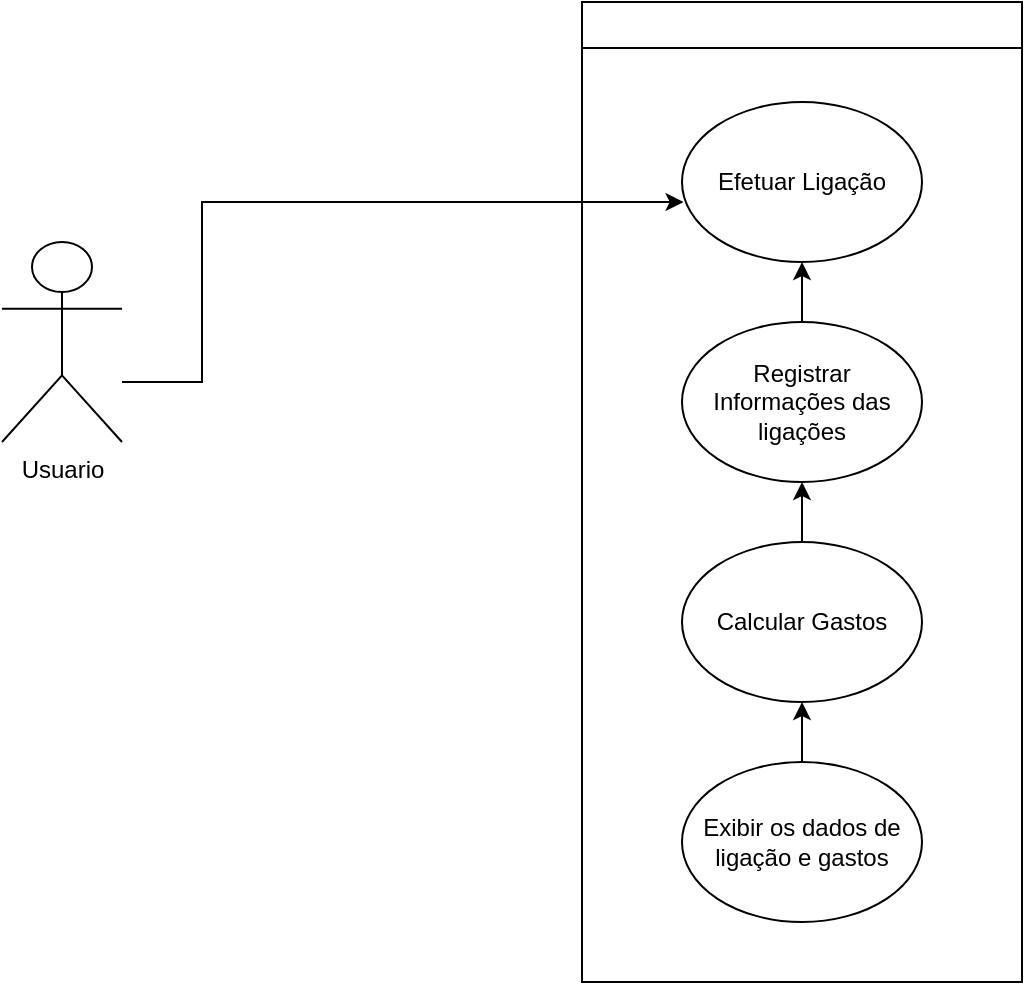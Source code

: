 <mxfile version="21.1.7" type="github">
  <diagram name="Página-1" id="mgOXi0PomvXZj4czdlPN">
    <mxGraphModel dx="978" dy="538" grid="1" gridSize="10" guides="1" tooltips="1" connect="1" arrows="1" fold="1" page="1" pageScale="1" pageWidth="827" pageHeight="1169" math="0" shadow="0">
      <root>
        <mxCell id="0" />
        <mxCell id="1" parent="0" />
        <mxCell id="OXu6-j5TUUTx97Snw8L3-13" value="" style="edgeStyle=orthogonalEdgeStyle;rounded=0;orthogonalLoop=1;jettySize=auto;html=1;entryX=0.007;entryY=0.636;entryDx=0;entryDy=0;entryPerimeter=0;" edge="1" parent="1" source="OXu6-j5TUUTx97Snw8L3-1" target="OXu6-j5TUUTx97Snw8L3-12">
          <mxGeometry relative="1" as="geometry">
            <Array as="points">
              <mxPoint x="190" y="200" />
              <mxPoint x="190" y="110" />
              <mxPoint x="431" y="110" />
            </Array>
          </mxGeometry>
        </mxCell>
        <mxCell id="OXu6-j5TUUTx97Snw8L3-1" value="Usuario" style="shape=umlActor;verticalLabelPosition=bottom;verticalAlign=top;html=1;outlineConnect=0;" vertex="1" parent="1">
          <mxGeometry x="90" y="130" width="60" height="100" as="geometry" />
        </mxCell>
        <mxCell id="OXu6-j5TUUTx97Snw8L3-3" value="" style="swimlane;whiteSpace=wrap;html=1;" vertex="1" parent="1">
          <mxGeometry x="380" y="10" width="220" height="490" as="geometry" />
        </mxCell>
        <mxCell id="OXu6-j5TUUTx97Snw8L3-11" value="" style="edgeStyle=orthogonalEdgeStyle;rounded=0;orthogonalLoop=1;jettySize=auto;html=1;" edge="1" parent="OXu6-j5TUUTx97Snw8L3-3" source="OXu6-j5TUUTx97Snw8L3-5" target="OXu6-j5TUUTx97Snw8L3-12">
          <mxGeometry relative="1" as="geometry">
            <mxPoint x="110" y="130" as="targetPoint" />
          </mxGeometry>
        </mxCell>
        <mxCell id="OXu6-j5TUUTx97Snw8L3-5" value="Registrar Informações das ligações" style="ellipse;whiteSpace=wrap;html=1;" vertex="1" parent="OXu6-j5TUUTx97Snw8L3-3">
          <mxGeometry x="50" y="160" width="120" height="80" as="geometry" />
        </mxCell>
        <mxCell id="OXu6-j5TUUTx97Snw8L3-10" value="" style="edgeStyle=orthogonalEdgeStyle;rounded=0;orthogonalLoop=1;jettySize=auto;html=1;" edge="1" parent="OXu6-j5TUUTx97Snw8L3-3" source="OXu6-j5TUUTx97Snw8L3-6" target="OXu6-j5TUUTx97Snw8L3-5">
          <mxGeometry relative="1" as="geometry" />
        </mxCell>
        <mxCell id="OXu6-j5TUUTx97Snw8L3-6" value="Calcular Gastos" style="ellipse;whiteSpace=wrap;html=1;" vertex="1" parent="OXu6-j5TUUTx97Snw8L3-3">
          <mxGeometry x="50" y="270" width="120" height="80" as="geometry" />
        </mxCell>
        <mxCell id="OXu6-j5TUUTx97Snw8L3-9" value="" style="edgeStyle=orthogonalEdgeStyle;rounded=0;orthogonalLoop=1;jettySize=auto;html=1;" edge="1" parent="OXu6-j5TUUTx97Snw8L3-3" source="OXu6-j5TUUTx97Snw8L3-7" target="OXu6-j5TUUTx97Snw8L3-6">
          <mxGeometry relative="1" as="geometry" />
        </mxCell>
        <mxCell id="OXu6-j5TUUTx97Snw8L3-7" value="Exibir os dados de ligação e gastos" style="ellipse;whiteSpace=wrap;html=1;" vertex="1" parent="OXu6-j5TUUTx97Snw8L3-3">
          <mxGeometry x="50" y="380" width="120" height="80" as="geometry" />
        </mxCell>
        <mxCell id="OXu6-j5TUUTx97Snw8L3-12" value="Efetuar Ligação" style="ellipse;whiteSpace=wrap;html=1;" vertex="1" parent="OXu6-j5TUUTx97Snw8L3-3">
          <mxGeometry x="50" y="50" width="120" height="80" as="geometry" />
        </mxCell>
      </root>
    </mxGraphModel>
  </diagram>
</mxfile>
